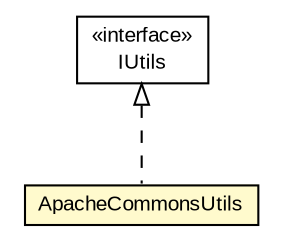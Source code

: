 #!/usr/local/bin/dot
#
# Class diagram 
# Generated by UMLGraph version R5_6-24-gf6e263 (http://www.umlgraph.org/)
#

digraph G {
	edge [fontname="arial",fontsize=10,labelfontname="arial",labelfontsize=10];
	node [fontname="arial",fontsize=10,shape=plaintext];
	nodesep=0.25;
	ranksep=0.5;
	// eu.europa.esig.dss.utils.IUtils
	c172181 [label=<<table title="eu.europa.esig.dss.utils.IUtils" border="0" cellborder="1" cellspacing="0" cellpadding="2" port="p" href="../IUtils.html">
		<tr><td><table border="0" cellspacing="0" cellpadding="1">
<tr><td align="center" balign="center"> &#171;interface&#187; </td></tr>
<tr><td align="center" balign="center"> IUtils </td></tr>
		</table></td></tr>
		</table>>, URL="../IUtils.html", fontname="arial", fontcolor="black", fontsize=10.0];
	// eu.europa.esig.dss.utils.impl.ApacheCommonsUtils
	c172184 [label=<<table title="eu.europa.esig.dss.utils.impl.ApacheCommonsUtils" border="0" cellborder="1" cellspacing="0" cellpadding="2" port="p" bgcolor="lemonChiffon" href="./ApacheCommonsUtils.html">
		<tr><td><table border="0" cellspacing="0" cellpadding="1">
<tr><td align="center" balign="center"> ApacheCommonsUtils </td></tr>
		</table></td></tr>
		</table>>, URL="./ApacheCommonsUtils.html", fontname="arial", fontcolor="black", fontsize=10.0];
	//eu.europa.esig.dss.utils.impl.ApacheCommonsUtils implements eu.europa.esig.dss.utils.IUtils
	c172181:p -> c172184:p [dir=back,arrowtail=empty,style=dashed];
}


